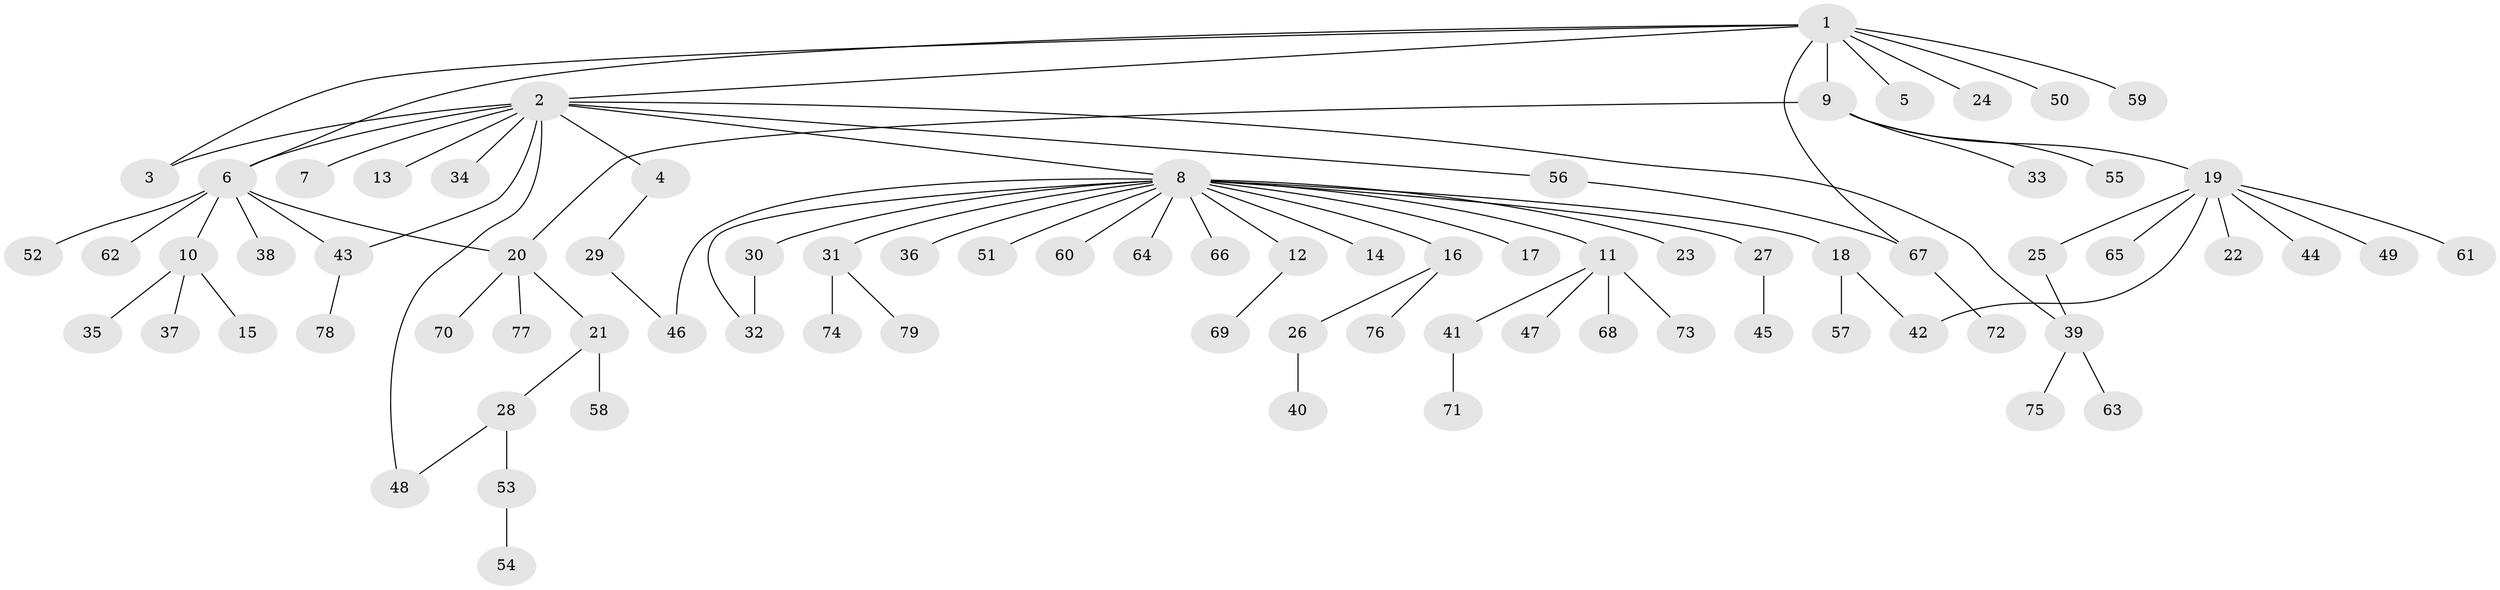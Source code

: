 // Generated by graph-tools (version 1.1) at 2025/14/03/09/25 04:14:29]
// undirected, 79 vertices, 88 edges
graph export_dot {
graph [start="1"]
  node [color=gray90,style=filled];
  1;
  2;
  3;
  4;
  5;
  6;
  7;
  8;
  9;
  10;
  11;
  12;
  13;
  14;
  15;
  16;
  17;
  18;
  19;
  20;
  21;
  22;
  23;
  24;
  25;
  26;
  27;
  28;
  29;
  30;
  31;
  32;
  33;
  34;
  35;
  36;
  37;
  38;
  39;
  40;
  41;
  42;
  43;
  44;
  45;
  46;
  47;
  48;
  49;
  50;
  51;
  52;
  53;
  54;
  55;
  56;
  57;
  58;
  59;
  60;
  61;
  62;
  63;
  64;
  65;
  66;
  67;
  68;
  69;
  70;
  71;
  72;
  73;
  74;
  75;
  76;
  77;
  78;
  79;
  1 -- 2;
  1 -- 3;
  1 -- 5;
  1 -- 6;
  1 -- 9;
  1 -- 24;
  1 -- 50;
  1 -- 59;
  1 -- 67;
  2 -- 3;
  2 -- 4;
  2 -- 6;
  2 -- 7;
  2 -- 8;
  2 -- 13;
  2 -- 34;
  2 -- 39;
  2 -- 43;
  2 -- 48;
  2 -- 56;
  4 -- 29;
  6 -- 10;
  6 -- 20;
  6 -- 38;
  6 -- 43;
  6 -- 52;
  6 -- 62;
  8 -- 11;
  8 -- 12;
  8 -- 14;
  8 -- 16;
  8 -- 17;
  8 -- 18;
  8 -- 23;
  8 -- 27;
  8 -- 30;
  8 -- 31;
  8 -- 32;
  8 -- 36;
  8 -- 46;
  8 -- 51;
  8 -- 60;
  8 -- 64;
  8 -- 66;
  9 -- 19;
  9 -- 20;
  9 -- 33;
  9 -- 55;
  10 -- 15;
  10 -- 35;
  10 -- 37;
  11 -- 41;
  11 -- 47;
  11 -- 68;
  11 -- 73;
  12 -- 69;
  16 -- 26;
  16 -- 76;
  18 -- 42;
  18 -- 57;
  19 -- 22;
  19 -- 25;
  19 -- 42;
  19 -- 44;
  19 -- 49;
  19 -- 61;
  19 -- 65;
  20 -- 21;
  20 -- 70;
  20 -- 77;
  21 -- 28;
  21 -- 58;
  25 -- 39;
  26 -- 40;
  27 -- 45;
  28 -- 48;
  28 -- 53;
  29 -- 46;
  30 -- 32;
  31 -- 74;
  31 -- 79;
  39 -- 63;
  39 -- 75;
  41 -- 71;
  43 -- 78;
  53 -- 54;
  56 -- 67;
  67 -- 72;
}
